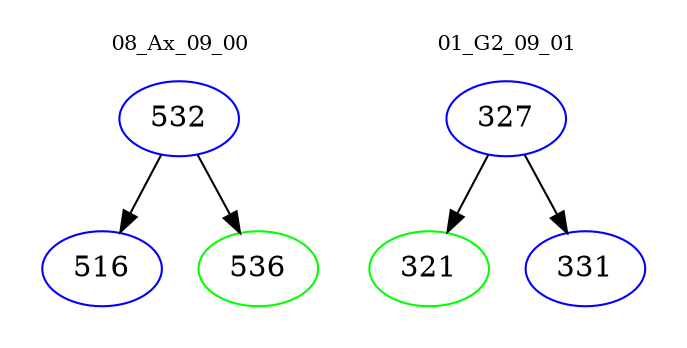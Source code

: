 digraph{
subgraph cluster_0 {
color = white
label = "08_Ax_09_00";
fontsize=10;
T0_532 [label="532", color="blue"]
T0_532 -> T0_516 [color="black"]
T0_516 [label="516", color="blue"]
T0_532 -> T0_536 [color="black"]
T0_536 [label="536", color="green"]
}
subgraph cluster_1 {
color = white
label = "01_G2_09_01";
fontsize=10;
T1_327 [label="327", color="blue"]
T1_327 -> T1_321 [color="black"]
T1_321 [label="321", color="green"]
T1_327 -> T1_331 [color="black"]
T1_331 [label="331", color="blue"]
}
}
